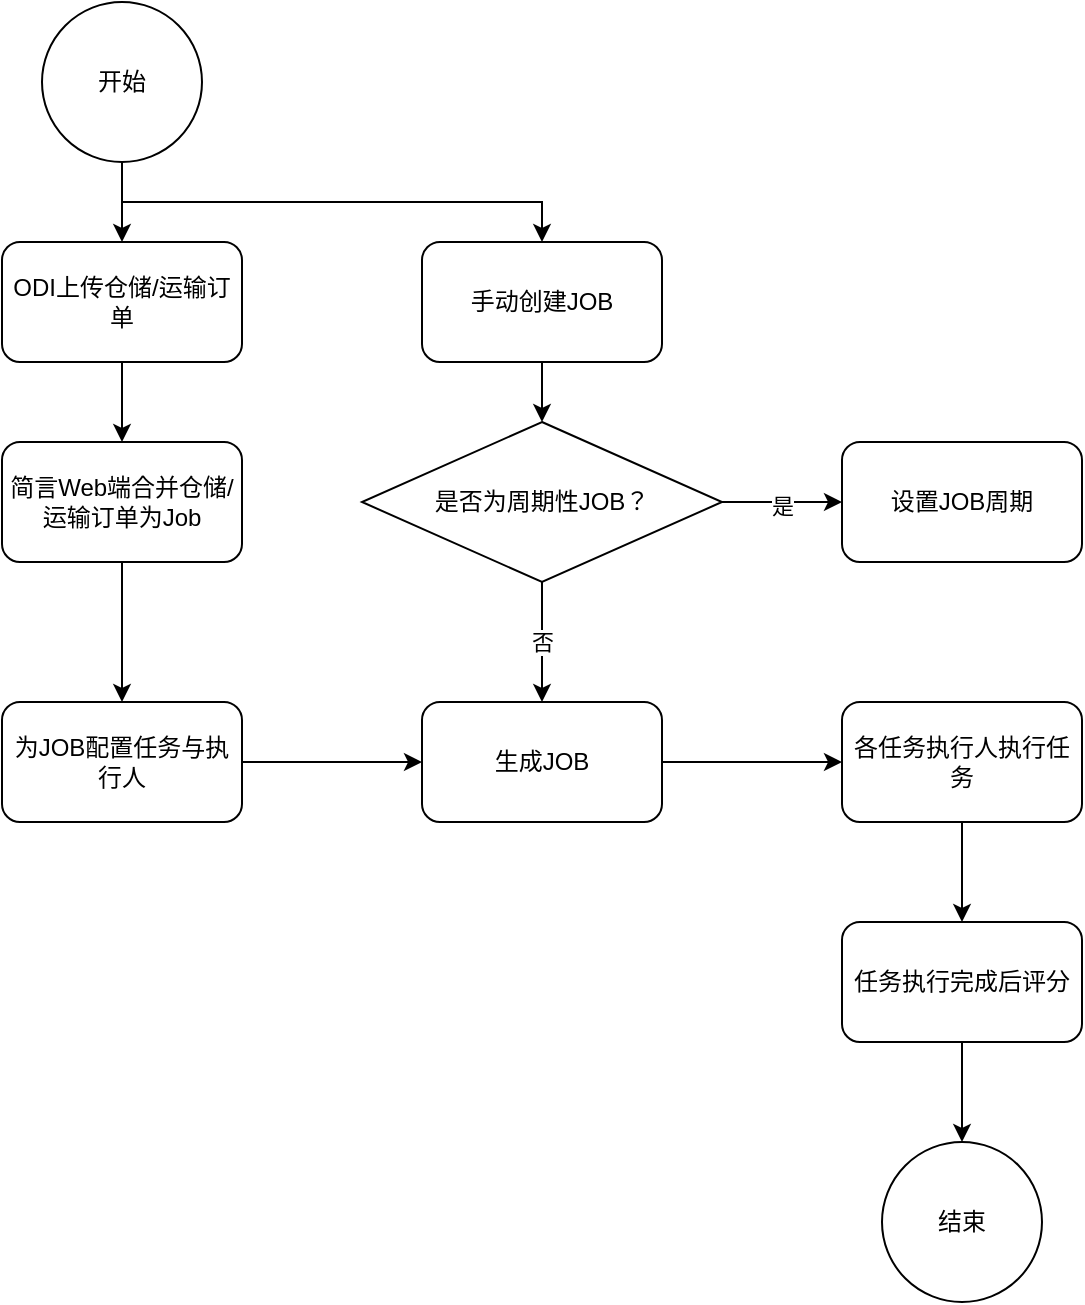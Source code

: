 <mxfile version="17.4.1" type="github">
  <diagram id="NN8UBgJH7iDtqIV_6qUX" name="Page-1">
    <mxGraphModel dx="153" dy="88" grid="1" gridSize="10" guides="1" tooltips="1" connect="1" arrows="1" fold="1" page="1" pageScale="1" pageWidth="827" pageHeight="1169" math="0" shadow="0">
      <root>
        <mxCell id="0" />
        <mxCell id="1" parent="0" />
        <mxCell id="K40CPvtrrbEm8-m7OPcE-3" style="edgeStyle=orthogonalEdgeStyle;rounded=0;orthogonalLoop=1;jettySize=auto;html=1;exitX=0.5;exitY=1;exitDx=0;exitDy=0;entryX=0.5;entryY=0;entryDx=0;entryDy=0;" parent="1" source="K40CPvtrrbEm8-m7OPcE-1" target="K40CPvtrrbEm8-m7OPcE-2" edge="1">
          <mxGeometry relative="1" as="geometry" />
        </mxCell>
        <mxCell id="w5MSKAFBoHKy2U7gD9vj-2" style="edgeStyle=orthogonalEdgeStyle;rounded=0;orthogonalLoop=1;jettySize=auto;html=1;exitX=0.5;exitY=1;exitDx=0;exitDy=0;entryX=0.5;entryY=0;entryDx=0;entryDy=0;" edge="1" parent="1" source="K40CPvtrrbEm8-m7OPcE-1" target="w5MSKAFBoHKy2U7gD9vj-1">
          <mxGeometry relative="1" as="geometry" />
        </mxCell>
        <mxCell id="K40CPvtrrbEm8-m7OPcE-1" value="开始" style="ellipse;whiteSpace=wrap;html=1;aspect=fixed;" parent="1" vertex="1">
          <mxGeometry x="120" y="80" width="80" height="80" as="geometry" />
        </mxCell>
        <mxCell id="K40CPvtrrbEm8-m7OPcE-5" style="edgeStyle=orthogonalEdgeStyle;rounded=0;orthogonalLoop=1;jettySize=auto;html=1;exitX=0.5;exitY=1;exitDx=0;exitDy=0;entryX=0.5;entryY=0;entryDx=0;entryDy=0;" parent="1" source="K40CPvtrrbEm8-m7OPcE-2" target="K40CPvtrrbEm8-m7OPcE-4" edge="1">
          <mxGeometry relative="1" as="geometry" />
        </mxCell>
        <mxCell id="K40CPvtrrbEm8-m7OPcE-2" value="ODI上传仓储/运输订单" style="rounded=1;whiteSpace=wrap;html=1;" parent="1" vertex="1">
          <mxGeometry x="100" y="200" width="120" height="60" as="geometry" />
        </mxCell>
        <mxCell id="K40CPvtrrbEm8-m7OPcE-7" style="edgeStyle=orthogonalEdgeStyle;rounded=0;orthogonalLoop=1;jettySize=auto;html=1;exitX=0.5;exitY=1;exitDx=0;exitDy=0;entryX=0.5;entryY=0;entryDx=0;entryDy=0;" parent="1" source="K40CPvtrrbEm8-m7OPcE-4" target="K40CPvtrrbEm8-m7OPcE-6" edge="1">
          <mxGeometry relative="1" as="geometry" />
        </mxCell>
        <mxCell id="K40CPvtrrbEm8-m7OPcE-4" value="简言Web端合并仓储/运输订单为Job" style="rounded=1;whiteSpace=wrap;html=1;" parent="1" vertex="1">
          <mxGeometry x="100" y="300" width="120" height="60" as="geometry" />
        </mxCell>
        <mxCell id="w5MSKAFBoHKy2U7gD9vj-12" style="edgeStyle=orthogonalEdgeStyle;rounded=0;orthogonalLoop=1;jettySize=auto;html=1;exitX=1;exitY=0.5;exitDx=0;exitDy=0;entryX=0;entryY=0.5;entryDx=0;entryDy=0;" edge="1" parent="1" source="K40CPvtrrbEm8-m7OPcE-6" target="w5MSKAFBoHKy2U7gD9vj-11">
          <mxGeometry relative="1" as="geometry" />
        </mxCell>
        <mxCell id="K40CPvtrrbEm8-m7OPcE-6" value="为JOB配置任务与执行人" style="rounded=1;whiteSpace=wrap;html=1;" parent="1" vertex="1">
          <mxGeometry x="100" y="430" width="120" height="60" as="geometry" />
        </mxCell>
        <mxCell id="w5MSKAFBoHKy2U7gD9vj-4" style="edgeStyle=orthogonalEdgeStyle;rounded=0;orthogonalLoop=1;jettySize=auto;html=1;exitX=0.5;exitY=1;exitDx=0;exitDy=0;entryX=0.5;entryY=0;entryDx=0;entryDy=0;" edge="1" parent="1" source="w5MSKAFBoHKy2U7gD9vj-1" target="w5MSKAFBoHKy2U7gD9vj-5">
          <mxGeometry relative="1" as="geometry">
            <mxPoint x="370.0" y="300" as="targetPoint" />
          </mxGeometry>
        </mxCell>
        <mxCell id="w5MSKAFBoHKy2U7gD9vj-1" value="手动创建JOB" style="rounded=1;whiteSpace=wrap;html=1;" vertex="1" parent="1">
          <mxGeometry x="310" y="200" width="120" height="60" as="geometry" />
        </mxCell>
        <mxCell id="w5MSKAFBoHKy2U7gD9vj-7" style="edgeStyle=orthogonalEdgeStyle;rounded=0;orthogonalLoop=1;jettySize=auto;html=1;exitX=1;exitY=0.5;exitDx=0;exitDy=0;entryX=0;entryY=0.5;entryDx=0;entryDy=0;" edge="1" parent="1" source="w5MSKAFBoHKy2U7gD9vj-5" target="w5MSKAFBoHKy2U7gD9vj-6">
          <mxGeometry relative="1" as="geometry" />
        </mxCell>
        <mxCell id="w5MSKAFBoHKy2U7gD9vj-8" value="是" style="edgeLabel;html=1;align=center;verticalAlign=middle;resizable=0;points=[];" vertex="1" connectable="0" parent="w5MSKAFBoHKy2U7gD9vj-7">
          <mxGeometry x="-0.009" y="-2" relative="1" as="geometry">
            <mxPoint as="offset" />
          </mxGeometry>
        </mxCell>
        <mxCell id="w5MSKAFBoHKy2U7gD9vj-10" value="否" style="edgeStyle=orthogonalEdgeStyle;rounded=0;orthogonalLoop=1;jettySize=auto;html=1;exitX=0.5;exitY=1;exitDx=0;exitDy=0;entryX=0.5;entryY=0;entryDx=0;entryDy=0;" edge="1" parent="1" source="w5MSKAFBoHKy2U7gD9vj-5" target="w5MSKAFBoHKy2U7gD9vj-11">
          <mxGeometry relative="1" as="geometry">
            <mxPoint x="370" y="430.0" as="targetPoint" />
          </mxGeometry>
        </mxCell>
        <mxCell id="w5MSKAFBoHKy2U7gD9vj-5" value="是否为周期性JOB？" style="rhombus;whiteSpace=wrap;html=1;" vertex="1" parent="1">
          <mxGeometry x="280" y="290" width="180" height="80" as="geometry" />
        </mxCell>
        <mxCell id="w5MSKAFBoHKy2U7gD9vj-6" value="设置JOB周期" style="rounded=1;whiteSpace=wrap;html=1;" vertex="1" parent="1">
          <mxGeometry x="520" y="300" width="120" height="60" as="geometry" />
        </mxCell>
        <mxCell id="w5MSKAFBoHKy2U7gD9vj-14" style="edgeStyle=orthogonalEdgeStyle;rounded=0;orthogonalLoop=1;jettySize=auto;html=1;exitX=1;exitY=0.5;exitDx=0;exitDy=0;entryX=0;entryY=0.5;entryDx=0;entryDy=0;" edge="1" parent="1" source="w5MSKAFBoHKy2U7gD9vj-11" target="w5MSKAFBoHKy2U7gD9vj-13">
          <mxGeometry relative="1" as="geometry" />
        </mxCell>
        <mxCell id="w5MSKAFBoHKy2U7gD9vj-11" value="生成JOB" style="rounded=1;whiteSpace=wrap;html=1;" vertex="1" parent="1">
          <mxGeometry x="310" y="430" width="120" height="60" as="geometry" />
        </mxCell>
        <mxCell id="w5MSKAFBoHKy2U7gD9vj-16" style="edgeStyle=orthogonalEdgeStyle;rounded=0;orthogonalLoop=1;jettySize=auto;html=1;exitX=0.5;exitY=1;exitDx=0;exitDy=0;entryX=0.5;entryY=0;entryDx=0;entryDy=0;" edge="1" parent="1" source="w5MSKAFBoHKy2U7gD9vj-13" target="w5MSKAFBoHKy2U7gD9vj-15">
          <mxGeometry relative="1" as="geometry" />
        </mxCell>
        <mxCell id="w5MSKAFBoHKy2U7gD9vj-13" value="各任务执行人执行任务" style="rounded=1;whiteSpace=wrap;html=1;" vertex="1" parent="1">
          <mxGeometry x="520" y="430" width="120" height="60" as="geometry" />
        </mxCell>
        <mxCell id="w5MSKAFBoHKy2U7gD9vj-19" style="edgeStyle=orthogonalEdgeStyle;rounded=0;orthogonalLoop=1;jettySize=auto;html=1;exitX=0.5;exitY=1;exitDx=0;exitDy=0;entryX=0.5;entryY=0;entryDx=0;entryDy=0;" edge="1" parent="1" source="w5MSKAFBoHKy2U7gD9vj-15" target="w5MSKAFBoHKy2U7gD9vj-18">
          <mxGeometry relative="1" as="geometry" />
        </mxCell>
        <mxCell id="w5MSKAFBoHKy2U7gD9vj-15" value="任务执行完成后评分" style="rounded=1;whiteSpace=wrap;html=1;" vertex="1" parent="1">
          <mxGeometry x="520" y="540" width="120" height="60" as="geometry" />
        </mxCell>
        <mxCell id="w5MSKAFBoHKy2U7gD9vj-18" value="结束" style="ellipse;whiteSpace=wrap;html=1;aspect=fixed;" vertex="1" parent="1">
          <mxGeometry x="540" y="650" width="80" height="80" as="geometry" />
        </mxCell>
      </root>
    </mxGraphModel>
  </diagram>
</mxfile>
